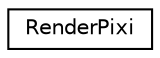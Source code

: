 digraph "Graphical Class Hierarchy"
{
  edge [fontname="Helvetica",fontsize="10",labelfontname="Helvetica",labelfontsize="10"];
  node [fontname="Helvetica",fontsize="10",shape=record];
  rankdir="LR";
  Node1 [label="RenderPixi",height=0.2,width=0.4,color="black", fillcolor="white", style="filled",URL="$classRenderPixi.html"];
}
